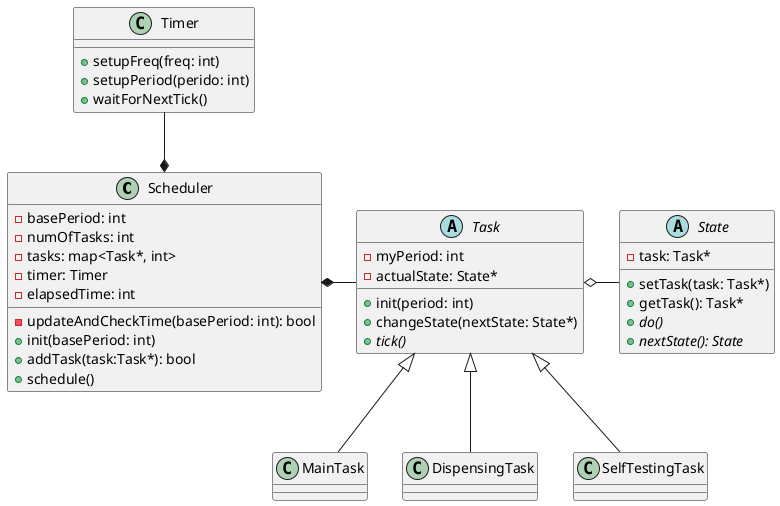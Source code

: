@startuml class-diagram 

class Scheduler {
    - basePeriod: int 
    - numOfTasks: int
    - tasks: map<Task*, int>
    - timer: Timer
    - elapsedTime: int
    - updateAndCheckTime(basePeriod: int): bool
    + init(basePeriod: int)
    + addTask(task:Task*): bool
    + schedule()
}

class Timer {
    + setupFreq(freq: int)
    + setupPeriod(perido: int)
    + waitForNextTick()
}

Scheduler *-up- Timer

abstract class Task {
    - myPeriod: int
    - actualState: State*
    + init(period: int)
    + changeState(nextState: State*)
    + {abstract} tick()
}

Scheduler *-right- Task

class MainTask 
Task <|-- MainTask

class DispensingTask
Task <|-- DispensingTask

class SelfTestingTask
Task <|-- SelfTestingTask

abstract class State {
    - task: Task*
    + setTask(task: Task*)
    + getTask(): Task*
    + {abstract} do()
    + {abstract} nextState(): State
}

Task o-right- State


@enduml